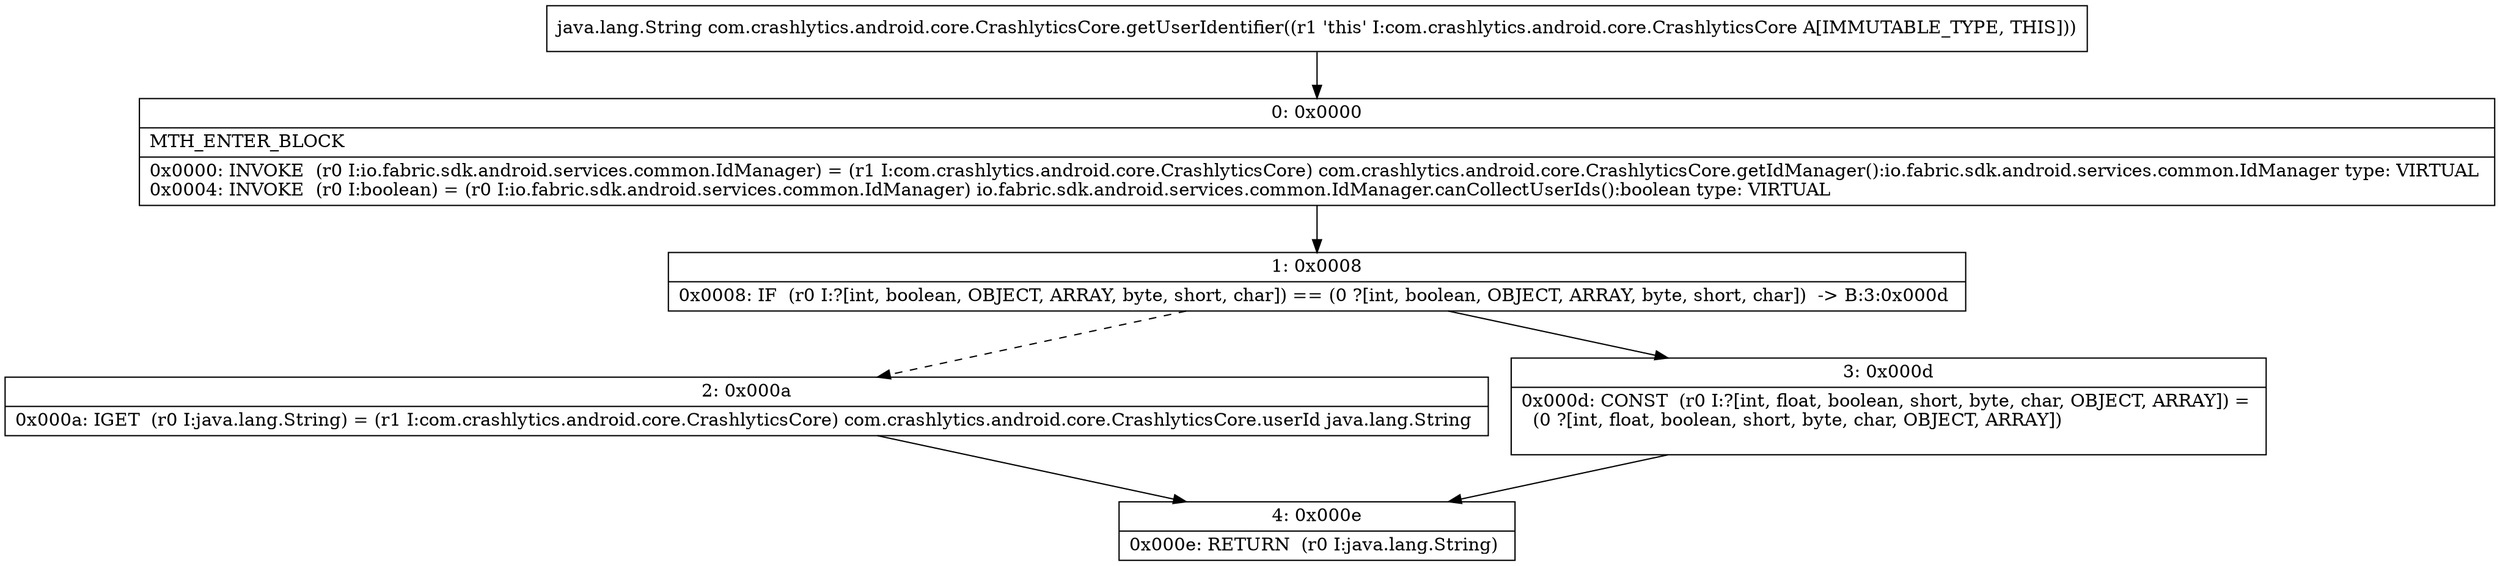 digraph "CFG forcom.crashlytics.android.core.CrashlyticsCore.getUserIdentifier()Ljava\/lang\/String;" {
Node_0 [shape=record,label="{0\:\ 0x0000|MTH_ENTER_BLOCK\l|0x0000: INVOKE  (r0 I:io.fabric.sdk.android.services.common.IdManager) = (r1 I:com.crashlytics.android.core.CrashlyticsCore) com.crashlytics.android.core.CrashlyticsCore.getIdManager():io.fabric.sdk.android.services.common.IdManager type: VIRTUAL \l0x0004: INVOKE  (r0 I:boolean) = (r0 I:io.fabric.sdk.android.services.common.IdManager) io.fabric.sdk.android.services.common.IdManager.canCollectUserIds():boolean type: VIRTUAL \l}"];
Node_1 [shape=record,label="{1\:\ 0x0008|0x0008: IF  (r0 I:?[int, boolean, OBJECT, ARRAY, byte, short, char]) == (0 ?[int, boolean, OBJECT, ARRAY, byte, short, char])  \-\> B:3:0x000d \l}"];
Node_2 [shape=record,label="{2\:\ 0x000a|0x000a: IGET  (r0 I:java.lang.String) = (r1 I:com.crashlytics.android.core.CrashlyticsCore) com.crashlytics.android.core.CrashlyticsCore.userId java.lang.String \l}"];
Node_3 [shape=record,label="{3\:\ 0x000d|0x000d: CONST  (r0 I:?[int, float, boolean, short, byte, char, OBJECT, ARRAY]) = \l  (0 ?[int, float, boolean, short, byte, char, OBJECT, ARRAY])\l \l}"];
Node_4 [shape=record,label="{4\:\ 0x000e|0x000e: RETURN  (r0 I:java.lang.String) \l}"];
MethodNode[shape=record,label="{java.lang.String com.crashlytics.android.core.CrashlyticsCore.getUserIdentifier((r1 'this' I:com.crashlytics.android.core.CrashlyticsCore A[IMMUTABLE_TYPE, THIS])) }"];
MethodNode -> Node_0;
Node_0 -> Node_1;
Node_1 -> Node_2[style=dashed];
Node_1 -> Node_3;
Node_2 -> Node_4;
Node_3 -> Node_4;
}

